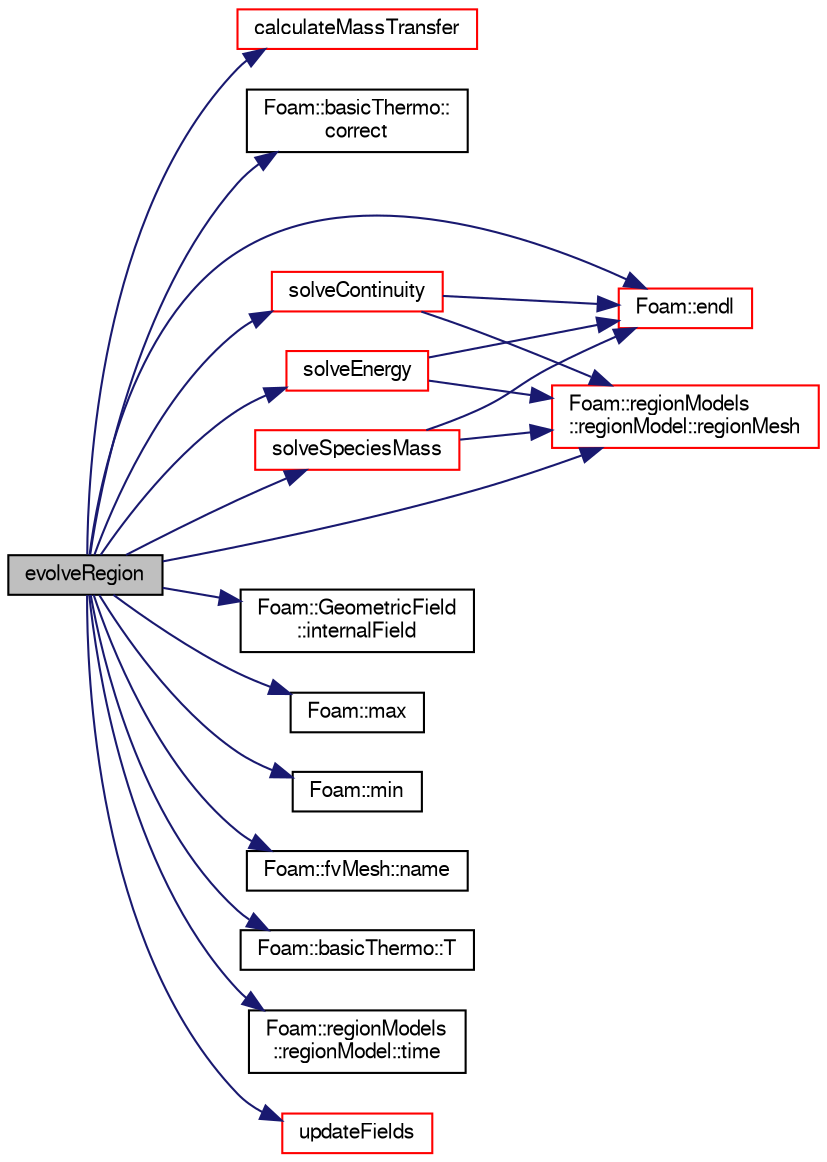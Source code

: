 digraph "evolveRegion"
{
  bgcolor="transparent";
  edge [fontname="FreeSans",fontsize="10",labelfontname="FreeSans",labelfontsize="10"];
  node [fontname="FreeSans",fontsize="10",shape=record];
  rankdir="LR";
  Node1622 [label="evolveRegion",height=0.2,width=0.4,color="black", fillcolor="grey75", style="filled", fontcolor="black"];
  Node1622 -> Node1623 [color="midnightblue",fontsize="10",style="solid",fontname="FreeSans"];
  Node1623 [label="calculateMassTransfer",height=0.2,width=0.4,color="red",URL="$a28978.html#aebd682c7a3b4af9a49c23c154d966dde",tooltip="Mass check. "];
  Node1622 -> Node1633 [color="midnightblue",fontsize="10",style="solid",fontname="FreeSans"];
  Node1633 [label="Foam::basicThermo::\lcorrect",height=0.2,width=0.4,color="black",URL="$a29734.html#a7e204aa62fa1c1f527e8f1c62dc62061",tooltip="Update properties. "];
  Node1622 -> Node1634 [color="midnightblue",fontsize="10",style="solid",fontname="FreeSans"];
  Node1634 [label="Foam::endl",height=0.2,width=0.4,color="red",URL="$a21124.html#a2db8fe02a0d3909e9351bb4275b23ce4",tooltip="Add newline and flush stream. "];
  Node1622 -> Node1631 [color="midnightblue",fontsize="10",style="solid",fontname="FreeSans"];
  Node1631 [label="Foam::GeometricField\l::internalField",height=0.2,width=0.4,color="black",URL="$a22434.html#a9536140d36d69bbac40496f6b817aa0a",tooltip="Return internal field. "];
  Node1622 -> Node1636 [color="midnightblue",fontsize="10",style="solid",fontname="FreeSans"];
  Node1636 [label="Foam::max",height=0.2,width=0.4,color="black",URL="$a21124.html#ac993e906cf2774ae77e666bc24e81733"];
  Node1622 -> Node1637 [color="midnightblue",fontsize="10",style="solid",fontname="FreeSans"];
  Node1637 [label="Foam::min",height=0.2,width=0.4,color="black",URL="$a21124.html#a253e112ad2d56d96230ff39ea7f442dc"];
  Node1622 -> Node1638 [color="midnightblue",fontsize="10",style="solid",fontname="FreeSans"];
  Node1638 [label="Foam::fvMesh::name",height=0.2,width=0.4,color="black",URL="$a22766.html#acc80e00a8ac919288fb55bd14cc88bf6",tooltip="Return reference to name. "];
  Node1622 -> Node1639 [color="midnightblue",fontsize="10",style="solid",fontname="FreeSans"];
  Node1639 [label="Foam::regionModels\l::regionModel::regionMesh",height=0.2,width=0.4,color="red",URL="$a28998.html#a89a37969c20983ee143c612486ce5313",tooltip="Return the region mesh database. "];
  Node1622 -> Node1692 [color="midnightblue",fontsize="10",style="solid",fontname="FreeSans"];
  Node1692 [label="solveContinuity",height=0.2,width=0.4,color="red",URL="$a28978.html#a1a4c7f06441e29b9703723dfd2e5976d",tooltip="Solve continuity equation. "];
  Node1692 -> Node1634 [color="midnightblue",fontsize="10",style="solid",fontname="FreeSans"];
  Node1692 -> Node1639 [color="midnightblue",fontsize="10",style="solid",fontname="FreeSans"];
  Node1622 -> Node1950 [color="midnightblue",fontsize="10",style="solid",fontname="FreeSans"];
  Node1950 [label="solveEnergy",height=0.2,width=0.4,color="red",URL="$a28978.html#a533e6e7fb2c00cd976a89d545355000c",tooltip="Solve energy. "];
  Node1950 -> Node1634 [color="midnightblue",fontsize="10",style="solid",fontname="FreeSans"];
  Node1950 -> Node1639 [color="midnightblue",fontsize="10",style="solid",fontname="FreeSans"];
  Node1622 -> Node1962 [color="midnightblue",fontsize="10",style="solid",fontname="FreeSans"];
  Node1962 [label="solveSpeciesMass",height=0.2,width=0.4,color="red",URL="$a28978.html#a11a62c12f16dc6c9ed50053f4b66d9a1",tooltip="Solve solid species mass conservation. "];
  Node1962 -> Node1634 [color="midnightblue",fontsize="10",style="solid",fontname="FreeSans"];
  Node1962 -> Node1639 [color="midnightblue",fontsize="10",style="solid",fontname="FreeSans"];
  Node1622 -> Node1961 [color="midnightblue",fontsize="10",style="solid",fontname="FreeSans"];
  Node1961 [label="Foam::basicThermo::T",height=0.2,width=0.4,color="black",URL="$a29734.html#a36910f175f1b9478cb168b63da0a9904",tooltip="Temperature [K]. "];
  Node1622 -> Node1965 [color="midnightblue",fontsize="10",style="solid",fontname="FreeSans"];
  Node1965 [label="Foam::regionModels\l::regionModel::time",height=0.2,width=0.4,color="black",URL="$a28998.html#a1ed86245b170b9f651f62650b1827500",tooltip="Return the reference to the time database. "];
  Node1622 -> Node1966 [color="midnightblue",fontsize="10",style="solid",fontname="FreeSans"];
  Node1966 [label="updateFields",height=0.2,width=0.4,color="red",URL="$a28978.html#aa1ae41ebd7f9d7d95ff41f69045699d5",tooltip="Update submodels. "];
}
